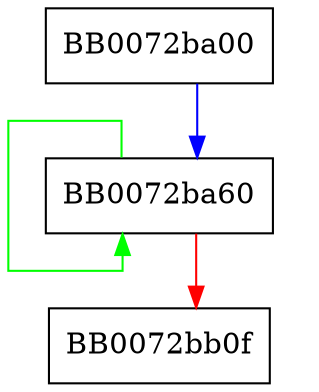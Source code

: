 digraph __rsaz_512_mulx {
  node [shape="box"];
  graph [splines=ortho];
  BB0072ba00 -> BB0072ba60 [color="blue"];
  BB0072ba60 -> BB0072ba60 [color="green"];
  BB0072ba60 -> BB0072bb0f [color="red"];
}